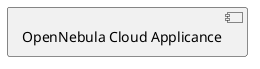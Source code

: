 @startuml
	[OpenNebula Cloud Applicance] as group___one_cloud_appliance [[../computational/components/group___one_cloud_appliance.html]]
@enduml
